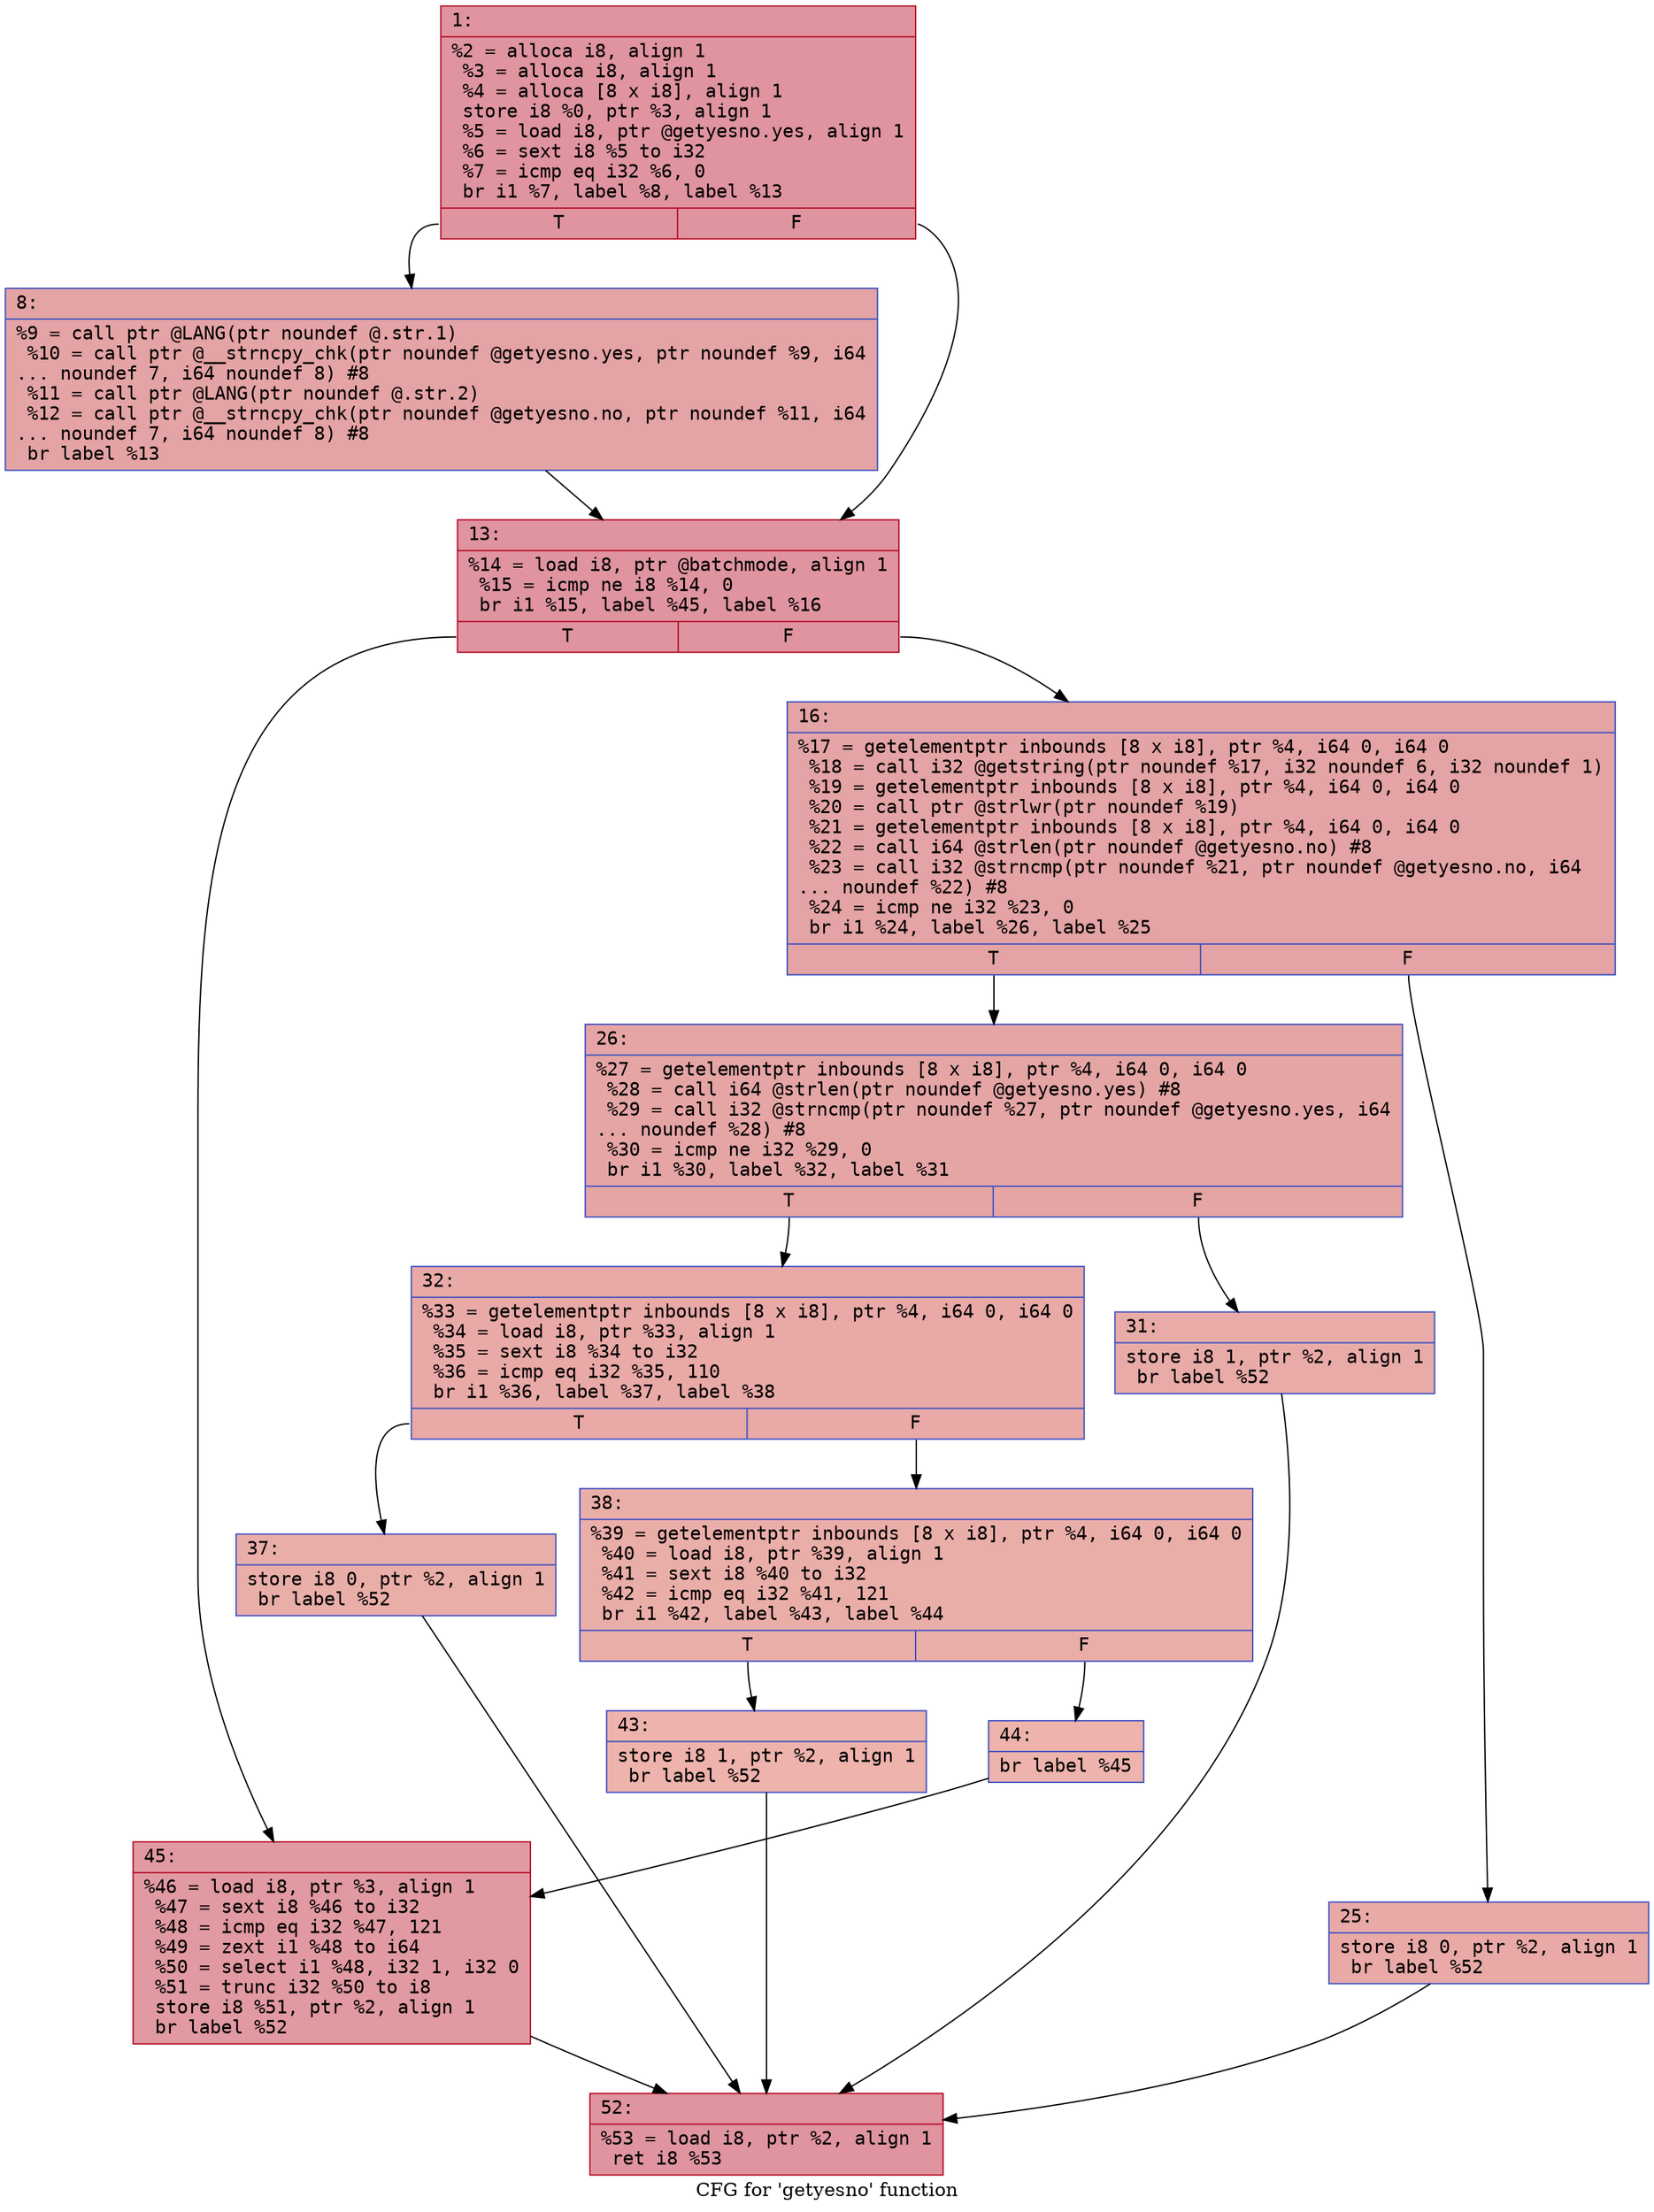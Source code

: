 digraph "CFG for 'getyesno' function" {
	label="CFG for 'getyesno' function";

	Node0x6000019778e0 [shape=record,color="#b70d28ff", style=filled, fillcolor="#b70d2870" fontname="Courier",label="{1:\l|  %2 = alloca i8, align 1\l  %3 = alloca i8, align 1\l  %4 = alloca [8 x i8], align 1\l  store i8 %0, ptr %3, align 1\l  %5 = load i8, ptr @getyesno.yes, align 1\l  %6 = sext i8 %5 to i32\l  %7 = icmp eq i32 %6, 0\l  br i1 %7, label %8, label %13\l|{<s0>T|<s1>F}}"];
	Node0x6000019778e0:s0 -> Node0x600001977930[tooltip="1 -> 8\nProbability 37.50%" ];
	Node0x6000019778e0:s1 -> Node0x600001977980[tooltip="1 -> 13\nProbability 62.50%" ];
	Node0x600001977930 [shape=record,color="#3d50c3ff", style=filled, fillcolor="#c32e3170" fontname="Courier",label="{8:\l|  %9 = call ptr @LANG(ptr noundef @.str.1)\l  %10 = call ptr @__strncpy_chk(ptr noundef @getyesno.yes, ptr noundef %9, i64\l... noundef 7, i64 noundef 8) #8\l  %11 = call ptr @LANG(ptr noundef @.str.2)\l  %12 = call ptr @__strncpy_chk(ptr noundef @getyesno.no, ptr noundef %11, i64\l... noundef 7, i64 noundef 8) #8\l  br label %13\l}"];
	Node0x600001977930 -> Node0x600001977980[tooltip="8 -> 13\nProbability 100.00%" ];
	Node0x600001977980 [shape=record,color="#b70d28ff", style=filled, fillcolor="#b70d2870" fontname="Courier",label="{13:\l|  %14 = load i8, ptr @batchmode, align 1\l  %15 = icmp ne i8 %14, 0\l  br i1 %15, label %45, label %16\l|{<s0>T|<s1>F}}"];
	Node0x600001977980:s0 -> Node0x600001977ca0[tooltip="13 -> 45\nProbability 62.50%" ];
	Node0x600001977980:s1 -> Node0x6000019779d0[tooltip="13 -> 16\nProbability 37.50%" ];
	Node0x6000019779d0 [shape=record,color="#3d50c3ff", style=filled, fillcolor="#c32e3170" fontname="Courier",label="{16:\l|  %17 = getelementptr inbounds [8 x i8], ptr %4, i64 0, i64 0\l  %18 = call i32 @getstring(ptr noundef %17, i32 noundef 6, i32 noundef 1)\l  %19 = getelementptr inbounds [8 x i8], ptr %4, i64 0, i64 0\l  %20 = call ptr @strlwr(ptr noundef %19)\l  %21 = getelementptr inbounds [8 x i8], ptr %4, i64 0, i64 0\l  %22 = call i64 @strlen(ptr noundef @getyesno.no) #8\l  %23 = call i32 @strncmp(ptr noundef %21, ptr noundef @getyesno.no, i64\l... noundef %22) #8\l  %24 = icmp ne i32 %23, 0\l  br i1 %24, label %26, label %25\l|{<s0>T|<s1>F}}"];
	Node0x6000019779d0:s0 -> Node0x600001977a70[tooltip="16 -> 26\nProbability 62.50%" ];
	Node0x6000019779d0:s1 -> Node0x600001977a20[tooltip="16 -> 25\nProbability 37.50%" ];
	Node0x600001977a20 [shape=record,color="#3d50c3ff", style=filled, fillcolor="#ca3b3770" fontname="Courier",label="{25:\l|  store i8 0, ptr %2, align 1\l  br label %52\l}"];
	Node0x600001977a20 -> Node0x600001977cf0[tooltip="25 -> 52\nProbability 100.00%" ];
	Node0x600001977a70 [shape=record,color="#3d50c3ff", style=filled, fillcolor="#c5333470" fontname="Courier",label="{26:\l|  %27 = getelementptr inbounds [8 x i8], ptr %4, i64 0, i64 0\l  %28 = call i64 @strlen(ptr noundef @getyesno.yes) #8\l  %29 = call i32 @strncmp(ptr noundef %27, ptr noundef @getyesno.yes, i64\l... noundef %28) #8\l  %30 = icmp ne i32 %29, 0\l  br i1 %30, label %32, label %31\l|{<s0>T|<s1>F}}"];
	Node0x600001977a70:s0 -> Node0x600001977b10[tooltip="26 -> 32\nProbability 62.50%" ];
	Node0x600001977a70:s1 -> Node0x600001977ac0[tooltip="26 -> 31\nProbability 37.50%" ];
	Node0x600001977ac0 [shape=record,color="#3d50c3ff", style=filled, fillcolor="#cc403a70" fontname="Courier",label="{31:\l|  store i8 1, ptr %2, align 1\l  br label %52\l}"];
	Node0x600001977ac0 -> Node0x600001977cf0[tooltip="31 -> 52\nProbability 100.00%" ];
	Node0x600001977b10 [shape=record,color="#3d50c3ff", style=filled, fillcolor="#ca3b3770" fontname="Courier",label="{32:\l|  %33 = getelementptr inbounds [8 x i8], ptr %4, i64 0, i64 0\l  %34 = load i8, ptr %33, align 1\l  %35 = sext i8 %34 to i32\l  %36 = icmp eq i32 %35, 110\l  br i1 %36, label %37, label %38\l|{<s0>T|<s1>F}}"];
	Node0x600001977b10:s0 -> Node0x600001977b60[tooltip="32 -> 37\nProbability 50.00%" ];
	Node0x600001977b10:s1 -> Node0x600001977bb0[tooltip="32 -> 38\nProbability 50.00%" ];
	Node0x600001977b60 [shape=record,color="#3d50c3ff", style=filled, fillcolor="#d0473d70" fontname="Courier",label="{37:\l|  store i8 0, ptr %2, align 1\l  br label %52\l}"];
	Node0x600001977b60 -> Node0x600001977cf0[tooltip="37 -> 52\nProbability 100.00%" ];
	Node0x600001977bb0 [shape=record,color="#3d50c3ff", style=filled, fillcolor="#d0473d70" fontname="Courier",label="{38:\l|  %39 = getelementptr inbounds [8 x i8], ptr %4, i64 0, i64 0\l  %40 = load i8, ptr %39, align 1\l  %41 = sext i8 %40 to i32\l  %42 = icmp eq i32 %41, 121\l  br i1 %42, label %43, label %44\l|{<s0>T|<s1>F}}"];
	Node0x600001977bb0:s0 -> Node0x600001977c00[tooltip="38 -> 43\nProbability 50.00%" ];
	Node0x600001977bb0:s1 -> Node0x600001977c50[tooltip="38 -> 44\nProbability 50.00%" ];
	Node0x600001977c00 [shape=record,color="#3d50c3ff", style=filled, fillcolor="#d6524470" fontname="Courier",label="{43:\l|  store i8 1, ptr %2, align 1\l  br label %52\l}"];
	Node0x600001977c00 -> Node0x600001977cf0[tooltip="43 -> 52\nProbability 100.00%" ];
	Node0x600001977c50 [shape=record,color="#3d50c3ff", style=filled, fillcolor="#d6524470" fontname="Courier",label="{44:\l|  br label %45\l}"];
	Node0x600001977c50 -> Node0x600001977ca0[tooltip="44 -> 45\nProbability 100.00%" ];
	Node0x600001977ca0 [shape=record,color="#b70d28ff", style=filled, fillcolor="#bb1b2c70" fontname="Courier",label="{45:\l|  %46 = load i8, ptr %3, align 1\l  %47 = sext i8 %46 to i32\l  %48 = icmp eq i32 %47, 121\l  %49 = zext i1 %48 to i64\l  %50 = select i1 %48, i32 1, i32 0\l  %51 = trunc i32 %50 to i8\l  store i8 %51, ptr %2, align 1\l  br label %52\l}"];
	Node0x600001977ca0 -> Node0x600001977cf0[tooltip="45 -> 52\nProbability 100.00%" ];
	Node0x600001977cf0 [shape=record,color="#b70d28ff", style=filled, fillcolor="#b70d2870" fontname="Courier",label="{52:\l|  %53 = load i8, ptr %2, align 1\l  ret i8 %53\l}"];
}
